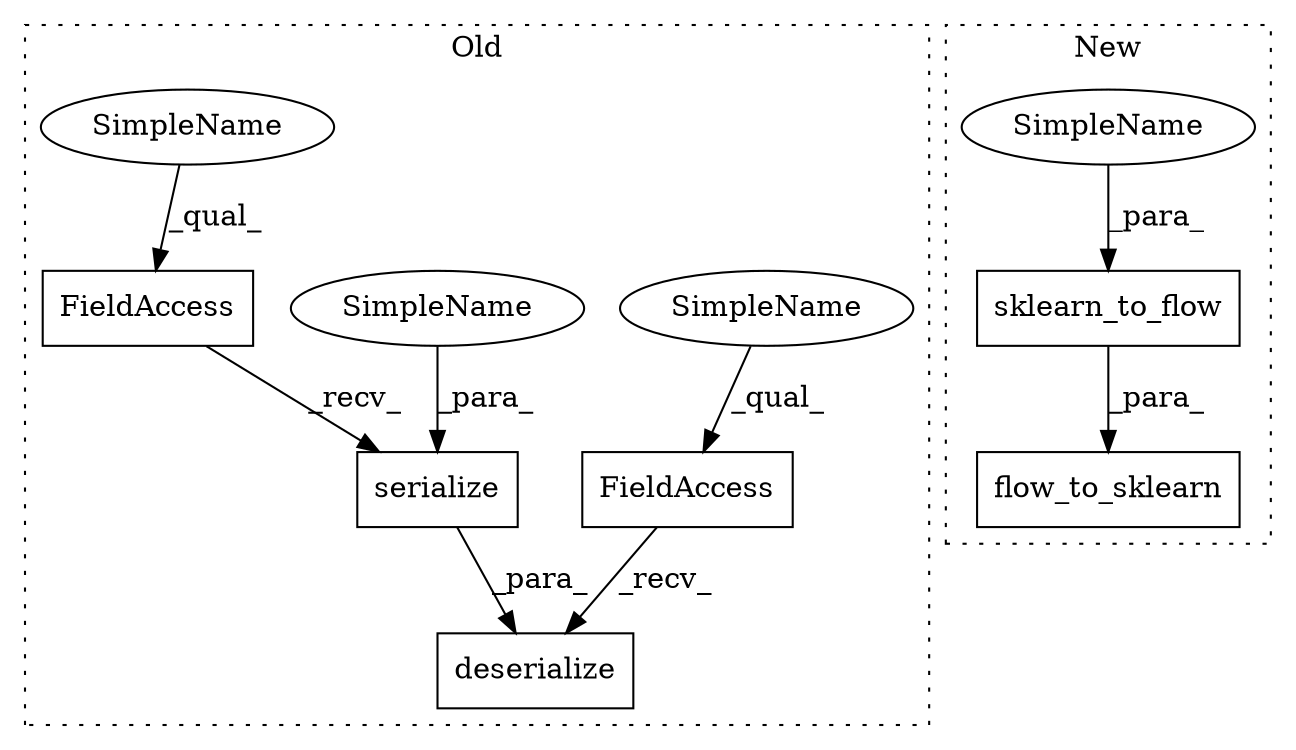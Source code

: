 digraph G {
subgraph cluster0 {
1 [label="serialize" a="32" s="10590,10614" l="10,1" shape="box"];
3 [label="FieldAccess" a="22" s="10575" l="14" shape="box"];
4 [label="FieldAccess" a="22" s="10636" l="14" shape="box"];
6 [label="deserialize" a="32" s="10651,10673" l="12,1" shape="box"];
7 [label="SimpleName" a="42" s="10600" l="14" shape="ellipse"];
8 [label="SimpleName" a="42" s="10636" l="4" shape="ellipse"];
9 [label="SimpleName" a="42" s="10575" l="4" shape="ellipse"];
label = "Old";
style="dotted";
}
subgraph cluster1 {
2 [label="sklearn_to_flow" a="32" s="10433,10463" l="16,1" shape="box"];
5 [label="flow_to_sklearn" a="32" s="10485,10511" l="16,1" shape="box"];
10 [label="SimpleName" a="42" s="10449" l="14" shape="ellipse"];
label = "New";
style="dotted";
}
1 -> 6 [label="_para_"];
2 -> 5 [label="_para_"];
3 -> 1 [label="_recv_"];
4 -> 6 [label="_recv_"];
7 -> 1 [label="_para_"];
8 -> 4 [label="_qual_"];
9 -> 3 [label="_qual_"];
10 -> 2 [label="_para_"];
}